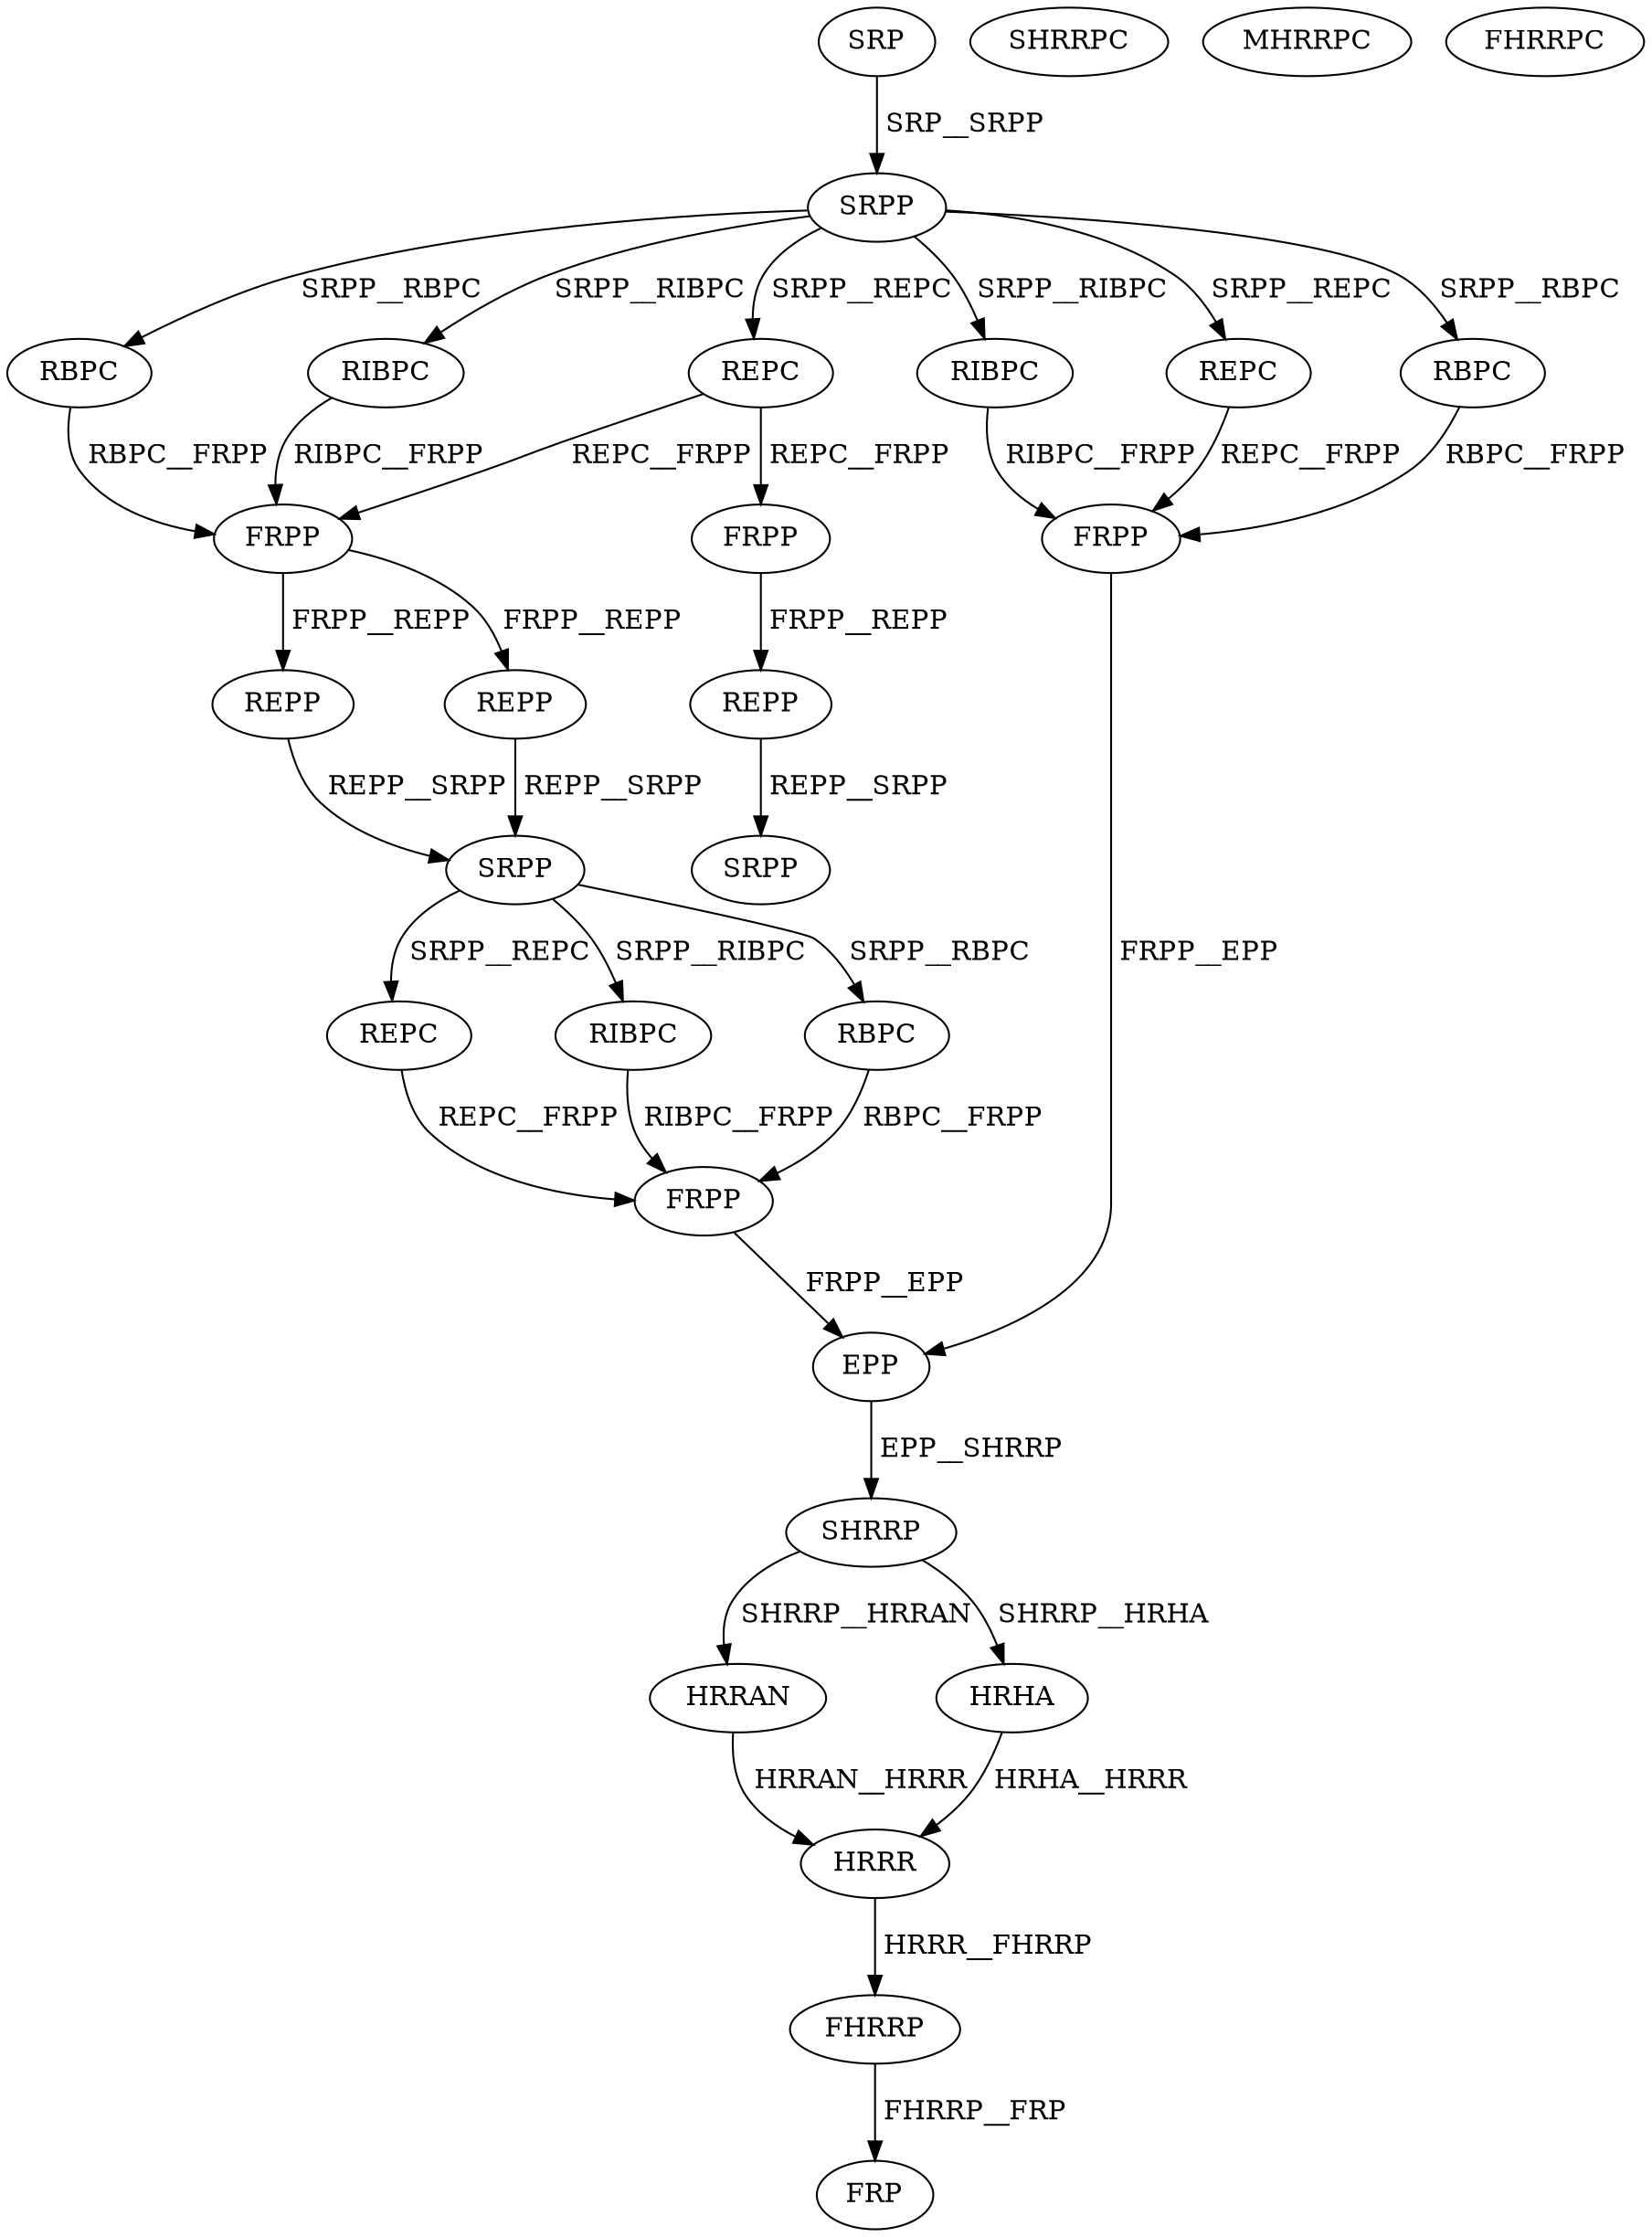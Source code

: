 digraph G { 
1 [label="SRP",color=black,fontcolor=black];
2 [label="SRPP",color=black,fontcolor=black];
3 [label="RBPC",color=black,fontcolor=black];
4 [label="RIBPC",color=black,fontcolor=black];
5 [label="REPC",color=black,fontcolor=black];
6 [label="FRPP",color=black,fontcolor=black];
7 [label="REPP",color=black,fontcolor=black];
8 [label="REPP",color=black,fontcolor=black];
9 [label="FRPP",color=black,fontcolor=black];
10 [label="RIBPC",color=black,fontcolor=black];
11 [label="REPC",color=black,fontcolor=black];
12 [label="RBPC",color=black,fontcolor=black];
13 [label="SRPP",color=black,fontcolor=black];
14 [label="REPP",color=black,fontcolor=black];
15 [label="FRPP",color=black,fontcolor=black];
16 [label="REPC",color=black,fontcolor=black];
17 [label="RIBPC",color=black,fontcolor=black];
18 [label="RBPC",color=black,fontcolor=black];
19 [label="FRPP",color=black,fontcolor=black];
20 [label="SRPP",color=black,fontcolor=black];
21 [label="EPP",color=black,fontcolor=black];
22 [label="SHRRP",color=black,fontcolor=black];
23 [label="SHRRPC",color=black,fontcolor=black];
24 [label="MHRRPC",color=black,fontcolor=black];
25 [label="HRRAN",color=black,fontcolor=black];
26 [label="HRHA",color=black,fontcolor=black];
27 [label="FHRRPC",color=black,fontcolor=black];
28 [label="HRRR",color=black,fontcolor=black];
29 [label="FHRRP",color=black,fontcolor=black];
30 [label="FRP",color=black,fontcolor=black];
1->2[label=" SRP__SRPP",color=black,fontcolor=black];
2->3[label=" SRPP__RBPC",color=black,fontcolor=black];
2->4[label=" SRPP__RIBPC",color=black,fontcolor=black];
2->5[label=" SRPP__REPC",color=black,fontcolor=black];
2->10[label=" SRPP__RIBPC",color=black,fontcolor=black];
2->11[label=" SRPP__REPC",color=black,fontcolor=black];
2->12[label=" SRPP__RBPC",color=black,fontcolor=black];
3->6[label=" RBPC__FRPP",color=black,fontcolor=black];
4->6[label=" RIBPC__FRPP",color=black,fontcolor=black];
5->6[label=" REPC__FRPP",color=black,fontcolor=black];
5->9[label=" REPC__FRPP",color=black,fontcolor=black];
6->7[label=" FRPP__REPP",color=black,fontcolor=black];
6->8[label=" FRPP__REPP",color=black,fontcolor=black];
7->13[label=" REPP__SRPP",color=black,fontcolor=black];
8->13[label=" REPP__SRPP",color=black,fontcolor=black];
9->14[label=" FRPP__REPP",color=black,fontcolor=black];
10->15[label=" RIBPC__FRPP",color=black,fontcolor=black];
11->15[label=" REPC__FRPP",color=black,fontcolor=black];
12->15[label=" RBPC__FRPP",color=black,fontcolor=black];
13->16[label=" SRPP__REPC",color=black,fontcolor=black];
13->17[label=" SRPP__RIBPC",color=black,fontcolor=black];
13->18[label=" SRPP__RBPC",color=black,fontcolor=black];
14->20[label=" REPP__SRPP",color=black,fontcolor=black];
15->21[label=" FRPP__EPP",color=black,fontcolor=black];
16->19[label=" REPC__FRPP",color=black,fontcolor=black];
17->19[label=" RIBPC__FRPP",color=black,fontcolor=black];
18->19[label=" RBPC__FRPP",color=black,fontcolor=black];
19->21[label=" FRPP__EPP",color=black,fontcolor=black];
21->22[label=" EPP__SHRRP",color=black,fontcolor=black];
22->25[label=" SHRRP__HRRAN",color=black,fontcolor=black];
22->26[label=" SHRRP__HRHA",color=black,fontcolor=black];
25->28[label=" HRRAN__HRRR",color=black,fontcolor=black];
26->28[label=" HRHA__HRRR",color=black,fontcolor=black];
28->29[label=" HRRR__FHRRP",color=black,fontcolor=black];
29->30[label=" FHRRP__FRP",color=black,fontcolor=black];
}
